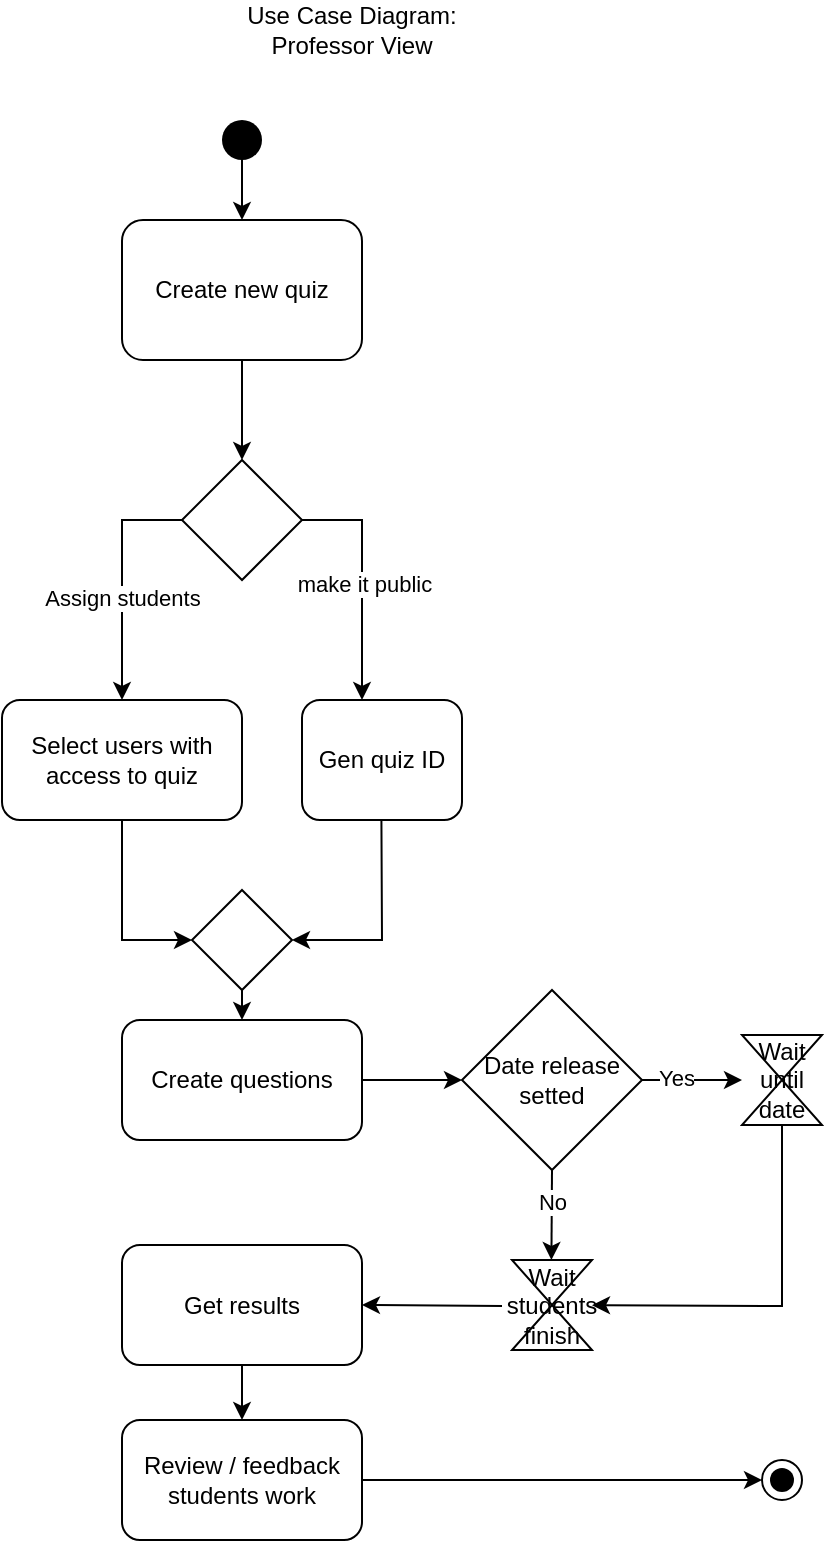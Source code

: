 <mxfile version="21.2.1" type="github">
  <diagram name="Página-1" id="u2pbW-Y-D0Sw8uoeawSN">
    <mxGraphModel dx="583" dy="301" grid="1" gridSize="10" guides="1" tooltips="1" connect="1" arrows="1" fold="1" page="1" pageScale="1" pageWidth="827" pageHeight="1169" math="0" shadow="0">
      <root>
        <mxCell id="0" />
        <mxCell id="1" parent="0" />
        <mxCell id="0sSQXoJ0SMknRraIP3QG-1" value="" style="shape=waypoint;sketch=0;fillStyle=solid;size=6;pointerEvents=1;points=[];fillColor=none;resizable=0;rotatable=0;perimeter=centerPerimeter;snapToPoint=1;strokeWidth=8;" vertex="1" parent="1">
          <mxGeometry x="260" y="110" width="20" height="20" as="geometry" />
        </mxCell>
        <mxCell id="0sSQXoJ0SMknRraIP3QG-3" value="Create new quiz" style="rounded=1;whiteSpace=wrap;html=1;" vertex="1" parent="1">
          <mxGeometry x="210" y="160" width="120" height="70" as="geometry" />
        </mxCell>
        <mxCell id="0sSQXoJ0SMknRraIP3QG-4" value="Use Case Diagram: Professor View" style="text;html=1;strokeColor=none;fillColor=none;align=center;verticalAlign=middle;whiteSpace=wrap;rounded=0;" vertex="1" parent="1">
          <mxGeometry x="260" y="50" width="130" height="30" as="geometry" />
        </mxCell>
        <mxCell id="0sSQXoJ0SMknRraIP3QG-5" value="" style="endArrow=classic;html=1;rounded=0;entryX=0.5;entryY=0;entryDx=0;entryDy=0;" edge="1" parent="1" source="0sSQXoJ0SMknRraIP3QG-1" target="0sSQXoJ0SMknRraIP3QG-3">
          <mxGeometry width="50" height="50" relative="1" as="geometry">
            <mxPoint x="370" y="190" as="sourcePoint" />
            <mxPoint x="420" y="140" as="targetPoint" />
          </mxGeometry>
        </mxCell>
        <mxCell id="0sSQXoJ0SMknRraIP3QG-8" value="" style="endArrow=classic;html=1;rounded=0;exitX=0.5;exitY=1;exitDx=0;exitDy=0;" edge="1" parent="1" source="0sSQXoJ0SMknRraIP3QG-3">
          <mxGeometry width="50" height="50" relative="1" as="geometry">
            <mxPoint x="310" y="270" as="sourcePoint" />
            <mxPoint x="270" y="280" as="targetPoint" />
          </mxGeometry>
        </mxCell>
        <mxCell id="0sSQXoJ0SMknRraIP3QG-10" value="" style="rhombus;whiteSpace=wrap;html=1;" vertex="1" parent="1">
          <mxGeometry x="240" y="280" width="60" height="60" as="geometry" />
        </mxCell>
        <mxCell id="0sSQXoJ0SMknRraIP3QG-14" value="Select users with access to quiz" style="rounded=1;whiteSpace=wrap;html=1;" vertex="1" parent="1">
          <mxGeometry x="150" y="400" width="120" height="60" as="geometry" />
        </mxCell>
        <mxCell id="0sSQXoJ0SMknRraIP3QG-15" value="Gen quiz ID" style="rounded=1;whiteSpace=wrap;html=1;" vertex="1" parent="1">
          <mxGeometry x="300" y="400" width="80" height="60" as="geometry" />
        </mxCell>
        <mxCell id="0sSQXoJ0SMknRraIP3QG-16" value="" style="endArrow=classic;html=1;rounded=0;exitX=0;exitY=0.5;exitDx=0;exitDy=0;entryX=0.5;entryY=0;entryDx=0;entryDy=0;" edge="1" parent="1" source="0sSQXoJ0SMknRraIP3QG-10" target="0sSQXoJ0SMknRraIP3QG-14">
          <mxGeometry width="50" height="50" relative="1" as="geometry">
            <mxPoint x="380" y="380" as="sourcePoint" />
            <mxPoint x="150" y="340" as="targetPoint" />
            <Array as="points">
              <mxPoint x="210" y="310" />
            </Array>
          </mxGeometry>
        </mxCell>
        <mxCell id="0sSQXoJ0SMknRraIP3QG-18" value="Assign students" style="edgeLabel;html=1;align=center;verticalAlign=middle;resizable=0;points=[];" vertex="1" connectable="0" parent="0sSQXoJ0SMknRraIP3QG-16">
          <mxGeometry x="0.139" y="-1" relative="1" as="geometry">
            <mxPoint x="1" as="offset" />
          </mxGeometry>
        </mxCell>
        <mxCell id="0sSQXoJ0SMknRraIP3QG-17" value="" style="endArrow=classic;html=1;rounded=0;exitX=1;exitY=0.5;exitDx=0;exitDy=0;" edge="1" parent="1" source="0sSQXoJ0SMknRraIP3QG-10">
          <mxGeometry width="50" height="50" relative="1" as="geometry">
            <mxPoint x="329" y="310" as="sourcePoint" />
            <mxPoint x="330" y="400" as="targetPoint" />
            <Array as="points">
              <mxPoint x="330" y="310" />
            </Array>
          </mxGeometry>
        </mxCell>
        <mxCell id="0sSQXoJ0SMknRraIP3QG-19" value="make it public" style="edgeLabel;html=1;align=center;verticalAlign=middle;resizable=0;points=[];" vertex="1" connectable="0" parent="0sSQXoJ0SMknRraIP3QG-17">
          <mxGeometry x="0.201" y="3" relative="1" as="geometry">
            <mxPoint x="-2" y="-10" as="offset" />
          </mxGeometry>
        </mxCell>
        <mxCell id="0sSQXoJ0SMknRraIP3QG-27" value="" style="endArrow=classic;html=1;rounded=0;exitX=0.5;exitY=1;exitDx=0;exitDy=0;entryX=0;entryY=0.5;entryDx=0;entryDy=0;" edge="1" parent="1" source="0sSQXoJ0SMknRraIP3QG-14" target="0sSQXoJ0SMknRraIP3QG-41">
          <mxGeometry width="50" height="50" relative="1" as="geometry">
            <mxPoint x="410" y="490" as="sourcePoint" />
            <mxPoint x="210" y="500" as="targetPoint" />
            <Array as="points">
              <mxPoint x="210" y="520" />
            </Array>
          </mxGeometry>
        </mxCell>
        <mxCell id="0sSQXoJ0SMknRraIP3QG-28" value="" style="endArrow=classic;html=1;rounded=0;exitX=0.5;exitY=1;exitDx=0;exitDy=0;entryX=1;entryY=0.5;entryDx=0;entryDy=0;" edge="1" parent="1" target="0sSQXoJ0SMknRraIP3QG-41">
          <mxGeometry width="50" height="50" relative="1" as="geometry">
            <mxPoint x="339.71" y="460" as="sourcePoint" />
            <mxPoint x="339.71" y="500" as="targetPoint" />
            <Array as="points">
              <mxPoint x="340" y="520" />
            </Array>
          </mxGeometry>
        </mxCell>
        <mxCell id="0sSQXoJ0SMknRraIP3QG-31" value="Create questions" style="rounded=1;whiteSpace=wrap;html=1;" vertex="1" parent="1">
          <mxGeometry x="210" y="560" width="120" height="60" as="geometry" />
        </mxCell>
        <mxCell id="0sSQXoJ0SMknRraIP3QG-34" value="Date release setted" style="rhombus;whiteSpace=wrap;html=1;" vertex="1" parent="1">
          <mxGeometry x="380" y="545" width="90" height="90" as="geometry" />
        </mxCell>
        <mxCell id="0sSQXoJ0SMknRraIP3QG-35" value="Wait until date" style="shape=collate;whiteSpace=wrap;html=1;fontColor=#000000;" vertex="1" parent="1">
          <mxGeometry x="520" y="567.5" width="40" height="45" as="geometry" />
        </mxCell>
        <mxCell id="0sSQXoJ0SMknRraIP3QG-36" value="Wait students finish" style="shape=collate;whiteSpace=wrap;html=1;fontColor=#000000;" vertex="1" parent="1">
          <mxGeometry x="405" y="680" width="40" height="45" as="geometry" />
        </mxCell>
        <mxCell id="0sSQXoJ0SMknRraIP3QG-37" value="" style="endArrow=classic;html=1;rounded=0;exitX=0.5;exitY=1;exitDx=0;exitDy=0;" edge="1" parent="1" source="0sSQXoJ0SMknRraIP3QG-35" target="0sSQXoJ0SMknRraIP3QG-36">
          <mxGeometry width="50" height="50" relative="1" as="geometry">
            <mxPoint x="410" y="670" as="sourcePoint" />
            <mxPoint x="540" y="700" as="targetPoint" />
            <Array as="points">
              <mxPoint x="540" y="703" />
            </Array>
          </mxGeometry>
        </mxCell>
        <mxCell id="0sSQXoJ0SMknRraIP3QG-38" value="" style="endArrow=classic;html=1;rounded=0;exitX=0.5;exitY=1;exitDx=0;exitDy=0;" edge="1" parent="1" source="0sSQXoJ0SMknRraIP3QG-34">
          <mxGeometry width="50" height="50" relative="1" as="geometry">
            <mxPoint x="424.71" y="640" as="sourcePoint" />
            <mxPoint x="424.71" y="680" as="targetPoint" />
          </mxGeometry>
        </mxCell>
        <mxCell id="0sSQXoJ0SMknRraIP3QG-45" value="No" style="edgeLabel;html=1;align=center;verticalAlign=middle;resizable=0;points=[];" vertex="1" connectable="0" parent="0sSQXoJ0SMknRraIP3QG-38">
          <mxGeometry x="-0.314" relative="1" as="geometry">
            <mxPoint as="offset" />
          </mxGeometry>
        </mxCell>
        <mxCell id="0sSQXoJ0SMknRraIP3QG-39" value="" style="endArrow=classic;html=1;rounded=0;exitX=1;exitY=0.5;exitDx=0;exitDy=0;entryX=0;entryY=0.5;entryDx=0;entryDy=0;" edge="1" parent="1" source="0sSQXoJ0SMknRraIP3QG-31" target="0sSQXoJ0SMknRraIP3QG-34">
          <mxGeometry width="50" height="50" relative="1" as="geometry">
            <mxPoint x="410" y="620" as="sourcePoint" />
            <mxPoint x="460" y="570" as="targetPoint" />
          </mxGeometry>
        </mxCell>
        <mxCell id="0sSQXoJ0SMknRraIP3QG-40" value="" style="endArrow=classic;html=1;rounded=0;exitX=1;exitY=0.5;exitDx=0;exitDy=0;entryX=0;entryY=0.5;entryDx=0;entryDy=0;" edge="1" parent="1" source="0sSQXoJ0SMknRraIP3QG-34" target="0sSQXoJ0SMknRraIP3QG-35">
          <mxGeometry width="50" height="50" relative="1" as="geometry">
            <mxPoint x="410" y="620" as="sourcePoint" />
            <mxPoint x="460" y="570" as="targetPoint" />
          </mxGeometry>
        </mxCell>
        <mxCell id="0sSQXoJ0SMknRraIP3QG-44" value="Yes" style="edgeLabel;html=1;align=center;verticalAlign=middle;resizable=0;points=[];" vertex="1" connectable="0" parent="0sSQXoJ0SMknRraIP3QG-40">
          <mxGeometry x="-0.321" y="1" relative="1" as="geometry">
            <mxPoint as="offset" />
          </mxGeometry>
        </mxCell>
        <mxCell id="0sSQXoJ0SMknRraIP3QG-41" value="" style="rhombus;whiteSpace=wrap;html=1;" vertex="1" parent="1">
          <mxGeometry x="245" y="495" width="50" height="50" as="geometry" />
        </mxCell>
        <mxCell id="0sSQXoJ0SMknRraIP3QG-42" value="" style="endArrow=classic;html=1;rounded=0;exitX=0.5;exitY=1;exitDx=0;exitDy=0;entryX=0.5;entryY=0;entryDx=0;entryDy=0;" edge="1" parent="1" source="0sSQXoJ0SMknRraIP3QG-41" target="0sSQXoJ0SMknRraIP3QG-31">
          <mxGeometry width="50" height="50" relative="1" as="geometry">
            <mxPoint x="410" y="530" as="sourcePoint" />
            <mxPoint x="460" y="480" as="targetPoint" />
          </mxGeometry>
        </mxCell>
        <mxCell id="0sSQXoJ0SMknRraIP3QG-46" value="Get results" style="rounded=1;whiteSpace=wrap;html=1;" vertex="1" parent="1">
          <mxGeometry x="210" y="672.5" width="120" height="60" as="geometry" />
        </mxCell>
        <mxCell id="0sSQXoJ0SMknRraIP3QG-47" value="" style="endArrow=classic;html=1;rounded=0;entryX=1;entryY=0.5;entryDx=0;entryDy=0;" edge="1" parent="1" target="0sSQXoJ0SMknRraIP3QG-46">
          <mxGeometry width="50" height="50" relative="1" as="geometry">
            <mxPoint x="400" y="703" as="sourcePoint" />
            <mxPoint x="400" y="650" as="targetPoint" />
          </mxGeometry>
        </mxCell>
        <mxCell id="0sSQXoJ0SMknRraIP3QG-48" value="Review / feedback students work" style="rounded=1;whiteSpace=wrap;html=1;" vertex="1" parent="1">
          <mxGeometry x="210" y="760" width="120" height="60" as="geometry" />
        </mxCell>
        <mxCell id="0sSQXoJ0SMknRraIP3QG-49" value="" style="endArrow=classic;html=1;rounded=0;exitX=0.5;exitY=1;exitDx=0;exitDy=0;entryX=0.5;entryY=0;entryDx=0;entryDy=0;" edge="1" parent="1" source="0sSQXoJ0SMknRraIP3QG-46" target="0sSQXoJ0SMknRraIP3QG-48">
          <mxGeometry width="50" height="50" relative="1" as="geometry">
            <mxPoint x="350" y="750" as="sourcePoint" />
            <mxPoint x="400" y="700" as="targetPoint" />
          </mxGeometry>
        </mxCell>
        <mxCell id="0sSQXoJ0SMknRraIP3QG-50" value="" style="ellipse;whiteSpace=wrap;html=1;aspect=fixed;" vertex="1" parent="1">
          <mxGeometry x="530" y="780" width="20" height="20" as="geometry" />
        </mxCell>
        <mxCell id="0sSQXoJ0SMknRraIP3QG-51" value="" style="shape=waypoint;sketch=0;fillStyle=solid;size=6;pointerEvents=1;points=[];fillColor=none;resizable=0;rotatable=0;perimeter=centerPerimeter;snapToPoint=1;strokeWidth=4;" vertex="1" parent="1">
          <mxGeometry x="530" y="780" width="20" height="20" as="geometry" />
        </mxCell>
        <mxCell id="0sSQXoJ0SMknRraIP3QG-52" value="" style="endArrow=classic;html=1;rounded=0;exitX=1;exitY=0.5;exitDx=0;exitDy=0;" edge="1" parent="1" source="0sSQXoJ0SMknRraIP3QG-48">
          <mxGeometry width="50" height="50" relative="1" as="geometry">
            <mxPoint x="350" y="750" as="sourcePoint" />
            <mxPoint x="530" y="790" as="targetPoint" />
          </mxGeometry>
        </mxCell>
      </root>
    </mxGraphModel>
  </diagram>
</mxfile>
